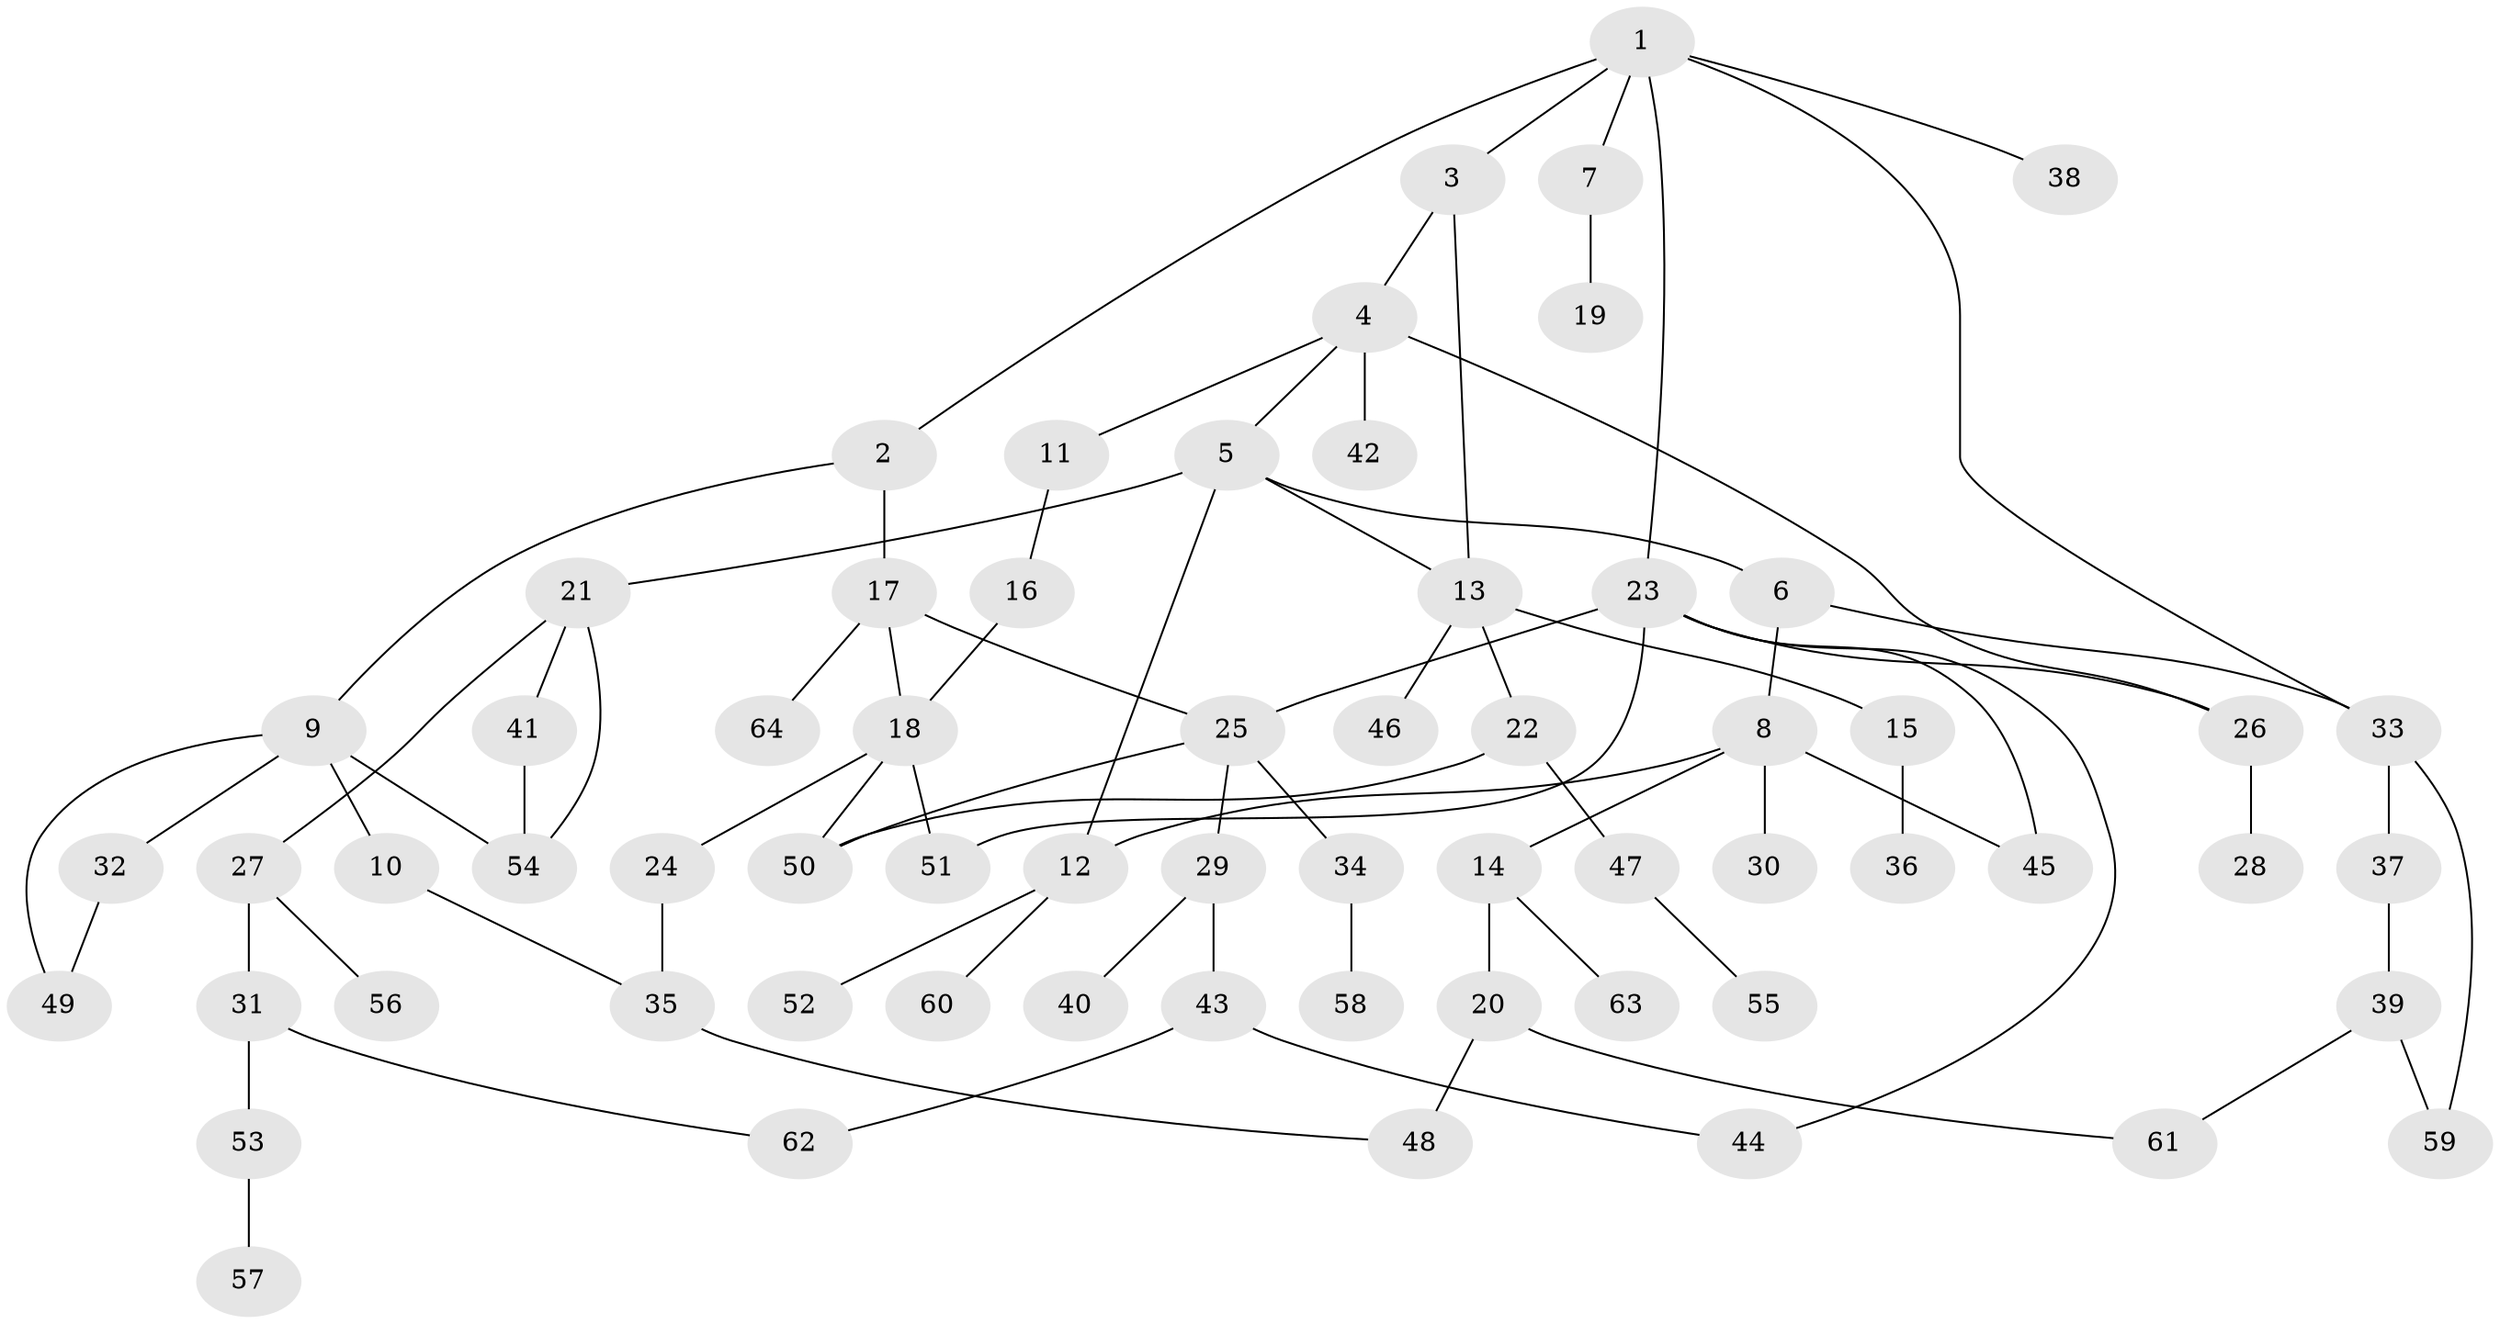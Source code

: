 // Generated by graph-tools (version 1.1) at 2025/34/03/09/25 02:34:15]
// undirected, 64 vertices, 82 edges
graph export_dot {
graph [start="1"]
  node [color=gray90,style=filled];
  1;
  2;
  3;
  4;
  5;
  6;
  7;
  8;
  9;
  10;
  11;
  12;
  13;
  14;
  15;
  16;
  17;
  18;
  19;
  20;
  21;
  22;
  23;
  24;
  25;
  26;
  27;
  28;
  29;
  30;
  31;
  32;
  33;
  34;
  35;
  36;
  37;
  38;
  39;
  40;
  41;
  42;
  43;
  44;
  45;
  46;
  47;
  48;
  49;
  50;
  51;
  52;
  53;
  54;
  55;
  56;
  57;
  58;
  59;
  60;
  61;
  62;
  63;
  64;
  1 -- 2;
  1 -- 3;
  1 -- 7;
  1 -- 23;
  1 -- 33;
  1 -- 38;
  2 -- 9;
  2 -- 17;
  3 -- 4;
  3 -- 13;
  4 -- 5;
  4 -- 11;
  4 -- 26;
  4 -- 42;
  5 -- 6;
  5 -- 12;
  5 -- 21;
  5 -- 13;
  6 -- 8;
  6 -- 33;
  7 -- 19;
  8 -- 14;
  8 -- 30;
  8 -- 45;
  8 -- 12;
  9 -- 10;
  9 -- 32;
  9 -- 49;
  9 -- 54;
  10 -- 35;
  11 -- 16;
  12 -- 52;
  12 -- 60;
  13 -- 15;
  13 -- 22;
  13 -- 46;
  14 -- 20;
  14 -- 63;
  15 -- 36;
  16 -- 18;
  17 -- 64;
  17 -- 25;
  17 -- 18;
  18 -- 24;
  18 -- 50;
  18 -- 51;
  20 -- 61;
  20 -- 48;
  21 -- 27;
  21 -- 41;
  21 -- 54;
  22 -- 47;
  22 -- 50;
  23 -- 25;
  23 -- 44;
  23 -- 51;
  23 -- 45;
  23 -- 26;
  24 -- 35;
  25 -- 29;
  25 -- 34;
  25 -- 50;
  26 -- 28;
  27 -- 31;
  27 -- 56;
  29 -- 40;
  29 -- 43;
  31 -- 53;
  31 -- 62;
  32 -- 49;
  33 -- 37;
  33 -- 59;
  34 -- 58;
  35 -- 48;
  37 -- 39;
  39 -- 59;
  39 -- 61;
  41 -- 54;
  43 -- 62;
  43 -- 44;
  47 -- 55;
  53 -- 57;
}
